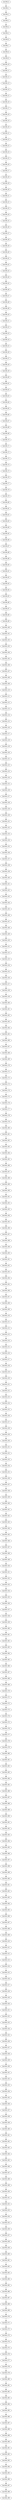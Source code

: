 digraph G {
test296_0->test296_1;
test296_1->test296_2;
test296_2->test296_3;
test296_3->test296_4;
test296_4->test296_5;
test296_5->test296_6;
test296_6->test296_7;
test296_7->test296_8;
test296_8->test296_9;
test296_9->test296_10;
test296_10->test296_11;
test296_11->test296_12;
test296_12->test296_13;
test296_13->test296_14;
test296_14->test296_15;
test296_15->test296_16;
test296_16->test296_17;
test296_17->test296_18;
test296_18->test296_19;
test296_19->test296_20;
test296_20->test296_21;
test296_21->test296_22;
test296_22->test296_23;
test296_23->test296_24;
test296_24->test296_25;
test296_25->test296_26;
test296_26->test296_27;
test296_27->test296_28;
test296_28->test296_29;
test296_29->test296_30;
test296_30->test296_31;
test296_31->test296_32;
test296_32->test296_33;
test296_33->test296_34;
test296_34->test296_35;
test296_35->test296_36;
test296_36->test296_37;
test296_37->test296_38;
test296_38->test296_39;
test296_39->test296_40;
test296_40->test296_41;
test296_41->test296_42;
test296_42->test296_43;
test296_43->test296_44;
test296_44->test296_45;
test296_45->test296_46;
test296_46->test296_47;
test296_47->test296_48;
test296_48->test296_49;
test296_49->test296_50;
test296_50->test296_51;
test296_51->test296_52;
test296_52->test296_53;
test296_53->test296_54;
test296_54->test296_55;
test296_55->test296_56;
test296_56->test296_57;
test296_57->test296_58;
test296_58->test296_59;
test296_59->test296_60;
test296_60->test296_61;
test296_61->test296_62;
test296_62->test296_63;
test296_63->test296_64;
test296_64->test296_65;
test296_65->test296_66;
test296_66->test296_67;
test296_67->test296_68;
test296_68->test296_69;
test296_69->test296_70;
test296_70->test296_71;
test296_71->test296_72;
test296_72->test296_73;
test296_73->test296_74;
test296_74->test296_75;
test296_75->test296_76;
test296_76->test296_77;
test296_77->test296_78;
test296_78->test296_79;
test296_79->test296_80;
test296_80->test296_81;
test296_81->test296_82;
test296_82->test296_83;
test296_83->test296_84;
test296_84->test296_85;
test296_85->test296_86;
test296_86->test296_87;
test296_87->test296_88;
test296_88->test296_89;
test296_89->test296_90;
test296_90->test296_91;
test296_91->test296_92;
test296_92->test296_93;
test296_93->test296_94;
test296_94->test296_95;
test296_95->test296_96;
test296_96->test296_97;
test296_97->test296_98;
test296_98->test296_99;
test296_99->test296_100;
test296_100->test296_101;
test296_101->test296_102;
test296_102->test296_103;
test296_103->test296_104;
test296_104->test296_105;
test296_105->test296_106;
test296_106->test296_107;
test296_107->test296_108;
test296_108->test296_109;
test296_109->test296_110;
test296_110->test296_111;
test296_111->test296_112;
test296_112->test296_113;
test296_113->test296_114;
test296_114->test296_115;
test296_115->test296_116;
test296_116->test296_117;
test296_117->test296_118;
test296_118->test296_119;
test296_119->test296_120;
test296_120->test296_121;
test296_121->test296_122;
test296_122->test296_123;
test296_123->test296_124;
test296_124->test296_125;
test296_125->test296_126;
test296_126->test296_127;
test296_127->test296_128;
test296_128->test296_129;
test296_129->test296_130;
test296_130->test296_131;
test296_131->test296_132;
test296_132->test296_133;
test296_133->test296_134;
test296_134->test296_135;
test296_135->test296_136;
test296_136->test296_137;
test296_137->test296_138;
test296_138->test296_139;
test296_139->test296_140;
test296_140->test296_141;
test296_141->test296_142;
test296_142->test296_143;
test296_143->test296_144;
test296_144->test296_145;
test296_145->test296_146;
test296_146->test296_147;
test296_147->test296_148;
test296_148->test296_149;
test296_149->test296_150;
test296_150->test296_151;
test296_151->test296_152;
test296_152->test296_153;
test296_153->test296_154;
test296_154->test296_155;
test296_155->test296_156;
test296_156->test296_157;
test296_157->test296_158;
test296_158->test296_159;
test296_159->test296_160;
test296_160->test296_161;
test296_161->test296_162;
test296_162->test296_163;
test296_163->test296_164;
test296_164->test296_165;
test296_165->test296_166;
test296_166->test296_167;
test296_167->test296_168;
test296_168->test296_169;
test296_169->test296_170;
test296_170->test296_171;
test296_171->test296_172;
test296_172->test296_173;
test296_173->test296_174;
test296_174->test296_175;
test296_175->test296_176;
test296_176->test296_177;
test296_177->test296_178;
test296_178->test296_179;
test296_179->test296_180;
test296_180->test296_181;
test296_181->test296_182;
test296_182->test296_183;
test296_183->test296_184;
test296_184->test296_185;
test296_185->test296_186;
test296_186->test296_187;
test296_187->test296_188;
test296_188->test296_189;
test296_189->test296_190;
test296_190->test296_191;
test296_191->test296_192;
test296_192->test296_193;
test296_193->test296_194;
test296_194->test296_195;
test296_195->test296_196;
test296_196->test296_197;
test296_197->test296_198;
test296_198->test296_199;
test296_199->test296_200;
test296_200->test296_201;
test296_201->test296_202;
test296_202->test296_203;
test296_203->test296_204;
test296_204->test296_205;
test296_205->test296_206;
test296_206->test296_207;
test296_207->test296_208;
test296_208->test296_209;
test296_209->test296_210;
test296_210->test296_211;
test296_211->test296_212;
test296_212->test296_213;
test296_213->test296_214;
test296_214->test296_215;
test296_215->test296_216;
test296_216->test296_217;
test296_217->test296_218;
test296_218->test296_219;
test296_219->test296_220;
test296_220->test296_221;
test296_221->test296_222;
test296_222->test296_223;
test296_223->test296_224;
test296_224->test296_225;
test296_225->test296_226;
test296_226->test296_227;
test296_227->test296_228;
test296_228->test296_229;
test296_229->test296_230;
test296_230->test296_231;
test296_231->test296_232;
test296_232->test296_233;
test296_233->test296_234;
test296_234->test296_235;
test296_235->test296_236;
test296_236->test296_237;
test296_237->test296_238;
test296_238->test296_239;
test296_239->test296_240;
test296_240->test296_241;
test296_241->test296_242;
test296_242->test296_243;
test296_243->test296_244;
test296_244->test296_245;
test296_245->test296_246;
test296_246->test296_247;
test296_247->test296_248;
test296_248->test296_249;
test296_249->test296_250;
test296_250->test296_251;
test296_251->test296_252;
test296_252->test296_253;
test296_253->test296_254;
test296_254->test296_255;
test296_255->test296_256;
test296_256->test296_257;
test296_257->test296_258;
test296_258->test296_259;
test296_259->test296_260;
test296_260->test296_261;
test296_261->test296_262;
test296_262->test296_263;
test296_263->test296_264;
test296_264->test296_265;
test296_265->test296_266;
test296_266->test296_267;
test296_267->test296_268;
test296_268->test296_269;
test296_269->test296_270;
test296_270->test296_271;
test296_271->test296_272;
test296_272->test296_273;
test296_273->test296_274;
test296_274->test296_275;
test296_275->test296_276;
test296_276->test296_277;
test296_277->test296_278;
test296_278->test296_279;
test296_279->test296_280;
test296_280->test296_281;
test296_281->test296_282;
test296_282->test296_283;
test296_283->test296_284;
test296_284->test296_285;
test296_285->test296_286;
test296_286->test296_287;
test296_287->test296_288;
test296_288->test296_289;
test296_289->test296_290;
test296_290->test296_291;
test296_291->test296_292;
test296_292->test296_293;
test296_293->test296_294;
test296_294->test296_295;
test296_295->test296_296;
test296_296->test296_297;
test296_297->test296_298;
test296_298->test296_299;
test296_299->test296_300;
test296_300->test296_301;
test296_301->test296_302;
test296_302->test296_303;
test296_303->test296_304;
test296_304->test296_305;
test296_305->test296_306;
test296_306->test296_307;
test296_307->test296_308;
test296_308->test296_309;
test296_309->test296_310;
test296_310->test296_311;
test296_311->test296_312;
test296_312->test296_313;
test296_313->test296_314;
test296_314->test296_315;
test296_315->test296_316;
test296_316->test296_317;
test296_317->test296_318;
test296_318->test296_319;
test296_319->test296_320;
test296_320->test296_321;
test296_321->test296_322;
test296_322->test296_323;
test296_323->test296_324;
test296_324->test296_325;
test296_325->test296_326;
test296_326->test296_327;
test296_327->test296_328;
test296_328->test296_329;
test296_329->test296_330;
test296_330->test296_331;
test296_331->test296_332;
test296_332->test296_333;
test296_333->test296_334;
test296_334->test296_335;
test296_335->test296_336;
test296_336->test296_337;
test296_337->test296_338;
test296_338->test296_339;
test296_339->test296_340;
test296_340->test296_341;
test296_341->test296_342;
test296_342->test296_343;
test296_343->test296_344;
test296_344->test296_345;
test296_345->test296_346;
test296_346->test296_347;
test296_347->test296_348;
test296_348->test296_349;
test296_349->test296_350;
test296_350->test296_351;
test296_351->test296_352;
test296_352->test296_353;
test296_353->test296_354;
test296_354->test296_355;
test296_355->test296_356;
test296_356->test296_357;
test296_357->test296_358;
test296_358->test296_359;
test296_359->test296_360;
test296_360->test296_361;
test296_361->test296_362;
test296_362->test296_363;
test296_363->test296_364;
test296_364->test296_365;
test296_365->test296_366;
test296_366->test296_367;
test296_367->test296_368;
test296_368->test296_369;
test296_369->test296_370;
test296_370->test296_371;
test296_371->test296_372;
test296_372->test296_373;
test296_373->test296_374;
test296_374->test296_375;
test296_375->test296_376;
test296_376->test296_377;
test296_377->test296_378;
test296_378->test296_379;
test296_379->test296_380;
test296_380->test296_381;
test296_381->test296_382;
test296_382->test296_383;
test296_383->test296_384;
test296_384->test296_385;
test296_385->test296_386;
test296_386->test296_387;
test296_387->test296_388;
test296_388->test296_389;
test296_389->test296_390;
test296_390->test296_391;
test296_391->test296_392;
test296_392->test296_393;
test296_393->test296_394;
test296_394->test296_395;
test296_395->test296_396;
test296_396->test296_397;
test296_397->test296_398;
test296_398->test296_399;

}

